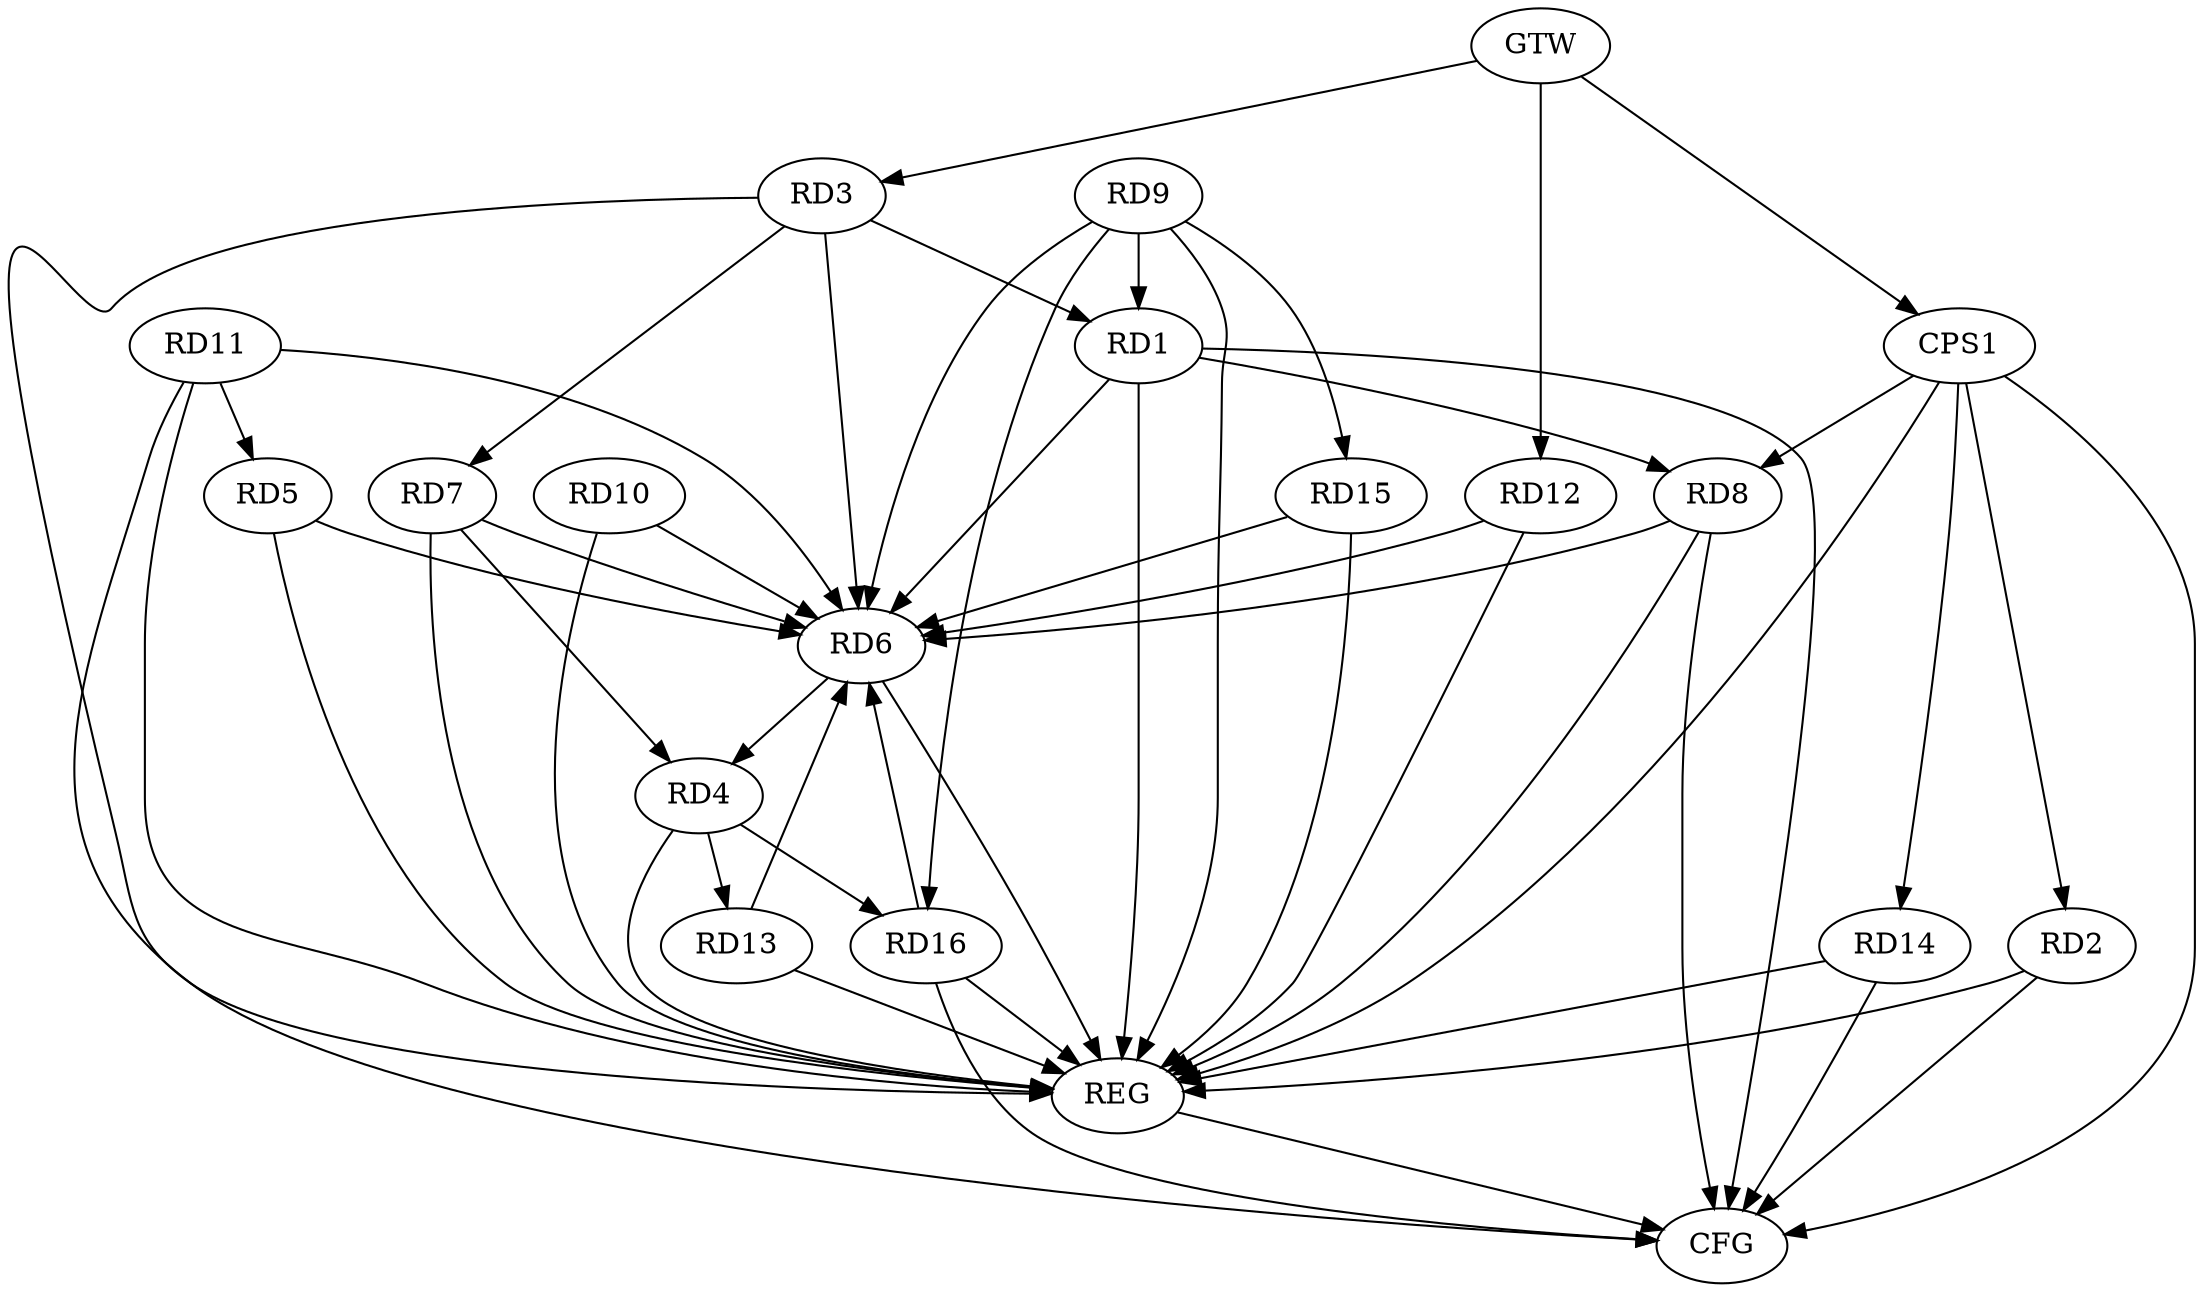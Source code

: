 strict digraph G {
  RD1 [ label="RD1" ];
  RD2 [ label="RD2" ];
  RD3 [ label="RD3" ];
  RD4 [ label="RD4" ];
  RD5 [ label="RD5" ];
  RD6 [ label="RD6" ];
  RD7 [ label="RD7" ];
  RD8 [ label="RD8" ];
  RD9 [ label="RD9" ];
  RD10 [ label="RD10" ];
  RD11 [ label="RD11" ];
  RD12 [ label="RD12" ];
  RD13 [ label="RD13" ];
  RD14 [ label="RD14" ];
  RD15 [ label="RD15" ];
  RD16 [ label="RD16" ];
  CPS1 [ label="CPS1" ];
  GTW [ label="GTW" ];
  REG [ label="REG" ];
  CFG [ label="CFG" ];
  RD3 -> RD1;
  RD1 -> RD8;
  RD9 -> RD1;
  RD3 -> RD7;
  RD6 -> RD4;
  RD7 -> RD4;
  RD4 -> RD13;
  RD4 -> RD16;
  RD11 -> RD5;
  RD9 -> RD6;
  RD10 -> RD6;
  RD11 -> RD6;
  RD12 -> RD6;
  RD9 -> RD15;
  RD9 -> RD16;
  CPS1 -> RD2;
  CPS1 -> RD8;
  CPS1 -> RD14;
  GTW -> RD3;
  GTW -> RD12;
  GTW -> CPS1;
  RD1 -> REG;
  RD2 -> REG;
  RD3 -> REG;
  RD4 -> REG;
  RD5 -> REG;
  RD6 -> REG;
  RD7 -> REG;
  RD8 -> REG;
  RD9 -> REG;
  RD10 -> REG;
  RD11 -> REG;
  RD12 -> REG;
  RD13 -> REG;
  RD14 -> REG;
  RD15 -> REG;
  RD16 -> REG;
  CPS1 -> REG;
  RD2 -> CFG;
  RD1 -> CFG;
  RD11 -> CFG;
  CPS1 -> CFG;
  RD14 -> CFG;
  RD8 -> CFG;
  RD16 -> CFG;
  REG -> CFG;
  RD8 -> RD6;
  RD3 -> RD6;
  RD15 -> RD6;
  RD1 -> RD6;
  RD13 -> RD6;
  RD5 -> RD6;
  RD16 -> RD6;
  RD7 -> RD6;
}
